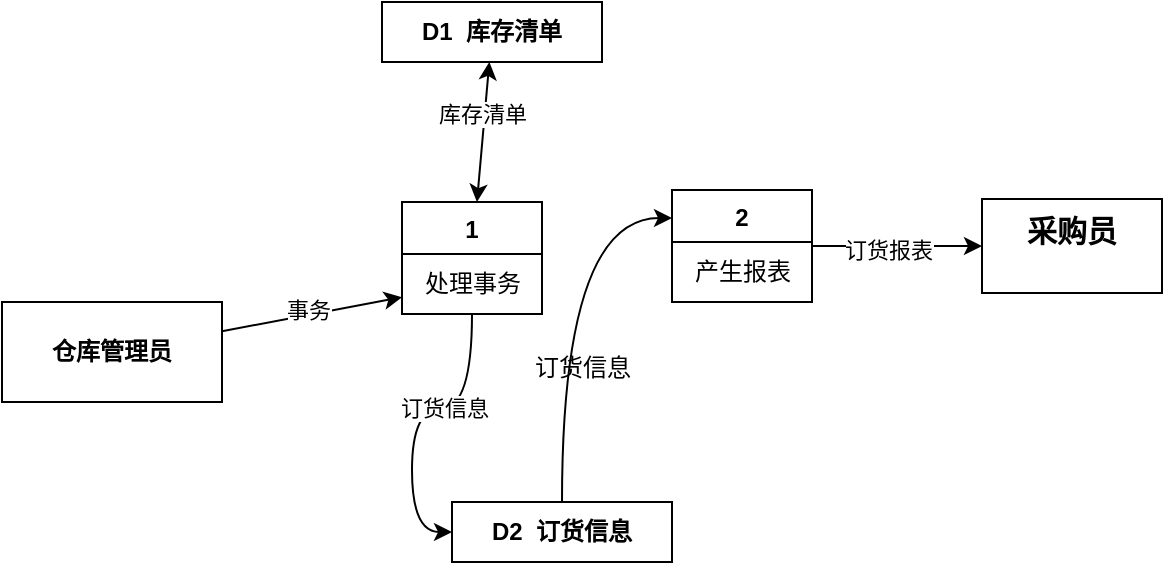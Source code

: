 <mxfile version="22.0.8" type="github">
  <diagram name="Page-1" id="kkoMcajzsj8SHL4XXJcd">
    <mxGraphModel dx="470" dy="743" grid="1" gridSize="10" guides="1" tooltips="1" connect="1" arrows="1" fold="1" page="1" pageScale="1" pageWidth="850" pageHeight="1100" math="0" shadow="0">
      <root>
        <mxCell id="0" />
        <mxCell id="1" parent="0" />
        <mxCell id="CHgfHj3HehpbXA-Zd8Sf-8" value="" style="rounded=0;orthogonalLoop=1;jettySize=auto;html=1;" parent="1" source="CHgfHj3HehpbXA-Zd8Sf-1" target="CHgfHj3HehpbXA-Zd8Sf-7" edge="1">
          <mxGeometry relative="1" as="geometry" />
        </mxCell>
        <mxCell id="Z8-74EBng1LkMTbgqaNp-1" value="事务" style="edgeLabel;html=1;align=center;verticalAlign=middle;resizable=0;points=[];" vertex="1" connectable="0" parent="CHgfHj3HehpbXA-Zd8Sf-8">
          <mxGeometry x="-0.03" y="3" relative="1" as="geometry">
            <mxPoint as="offset" />
          </mxGeometry>
        </mxCell>
        <mxCell id="CHgfHj3HehpbXA-Zd8Sf-1" value="&lt;div&gt;&lt;b&gt;仓库管理员&lt;/b&gt;&lt;/div&gt;" style="html=1;whiteSpace=wrap;" parent="1" vertex="1">
          <mxGeometry x="20" y="280" width="110" height="50" as="geometry" />
        </mxCell>
        <mxCell id="CHgfHj3HehpbXA-Zd8Sf-10" value="" style="rounded=0;orthogonalLoop=1;jettySize=auto;html=1;startArrow=classic;startFill=1;" parent="1" source="CHgfHj3HehpbXA-Zd8Sf-3" target="CHgfHj3HehpbXA-Zd8Sf-9" edge="1">
          <mxGeometry relative="1" as="geometry" />
        </mxCell>
        <mxCell id="Z8-74EBng1LkMTbgqaNp-2" value="库存清单" style="edgeLabel;html=1;align=center;verticalAlign=middle;resizable=0;points=[];" vertex="1" connectable="0" parent="CHgfHj3HehpbXA-Zd8Sf-10">
          <mxGeometry x="0.251" y="2" relative="1" as="geometry">
            <mxPoint as="offset" />
          </mxGeometry>
        </mxCell>
        <mxCell id="CHgfHj3HehpbXA-Zd8Sf-3" value="1" style="swimlane;fontStyle=1;align=center;verticalAlign=top;childLayout=stackLayout;horizontal=1;startSize=26;horizontalStack=0;resizeParent=1;resizeParentMax=0;resizeLast=0;collapsible=1;marginBottom=0;whiteSpace=wrap;html=1;" parent="1" vertex="1">
          <mxGeometry x="220" y="230" width="70" height="56" as="geometry" />
        </mxCell>
        <mxCell id="CHgfHj3HehpbXA-Zd8Sf-7" value="处理事务" style="text;html=1;align=center;verticalAlign=middle;resizable=0;points=[];autosize=1;strokeColor=none;fillColor=none;" parent="CHgfHj3HehpbXA-Zd8Sf-3" vertex="1">
          <mxGeometry y="26" width="70" height="30" as="geometry" />
        </mxCell>
        <mxCell id="CHgfHj3HehpbXA-Zd8Sf-9" value="&lt;div align=&quot;center&quot;&gt;&lt;b&gt;D1&amp;nbsp; 库存清单&lt;/b&gt;&lt;/div&gt;" style="html=1;whiteSpace=wrap;align=center;" parent="1" vertex="1">
          <mxGeometry x="210" y="130" width="110" height="30" as="geometry" />
        </mxCell>
        <mxCell id="CHgfHj3HehpbXA-Zd8Sf-22" value="" style="rounded=0;orthogonalLoop=1;jettySize=auto;html=1;" parent="1" source="CHgfHj3HehpbXA-Zd8Sf-13" target="CHgfHj3HehpbXA-Zd8Sf-21" edge="1">
          <mxGeometry relative="1" as="geometry" />
        </mxCell>
        <mxCell id="Z8-74EBng1LkMTbgqaNp-5" value="订货报表" style="edgeLabel;html=1;align=center;verticalAlign=middle;resizable=0;points=[];" vertex="1" connectable="0" parent="CHgfHj3HehpbXA-Zd8Sf-22">
          <mxGeometry x="-0.106" y="-2" relative="1" as="geometry">
            <mxPoint as="offset" />
          </mxGeometry>
        </mxCell>
        <mxCell id="CHgfHj3HehpbXA-Zd8Sf-13" value="2" style="swimlane;fontStyle=1;align=center;verticalAlign=top;childLayout=stackLayout;horizontal=1;startSize=26;horizontalStack=0;resizeParent=1;resizeParentMax=0;resizeLast=0;collapsible=1;marginBottom=0;whiteSpace=wrap;html=1;" parent="1" vertex="1">
          <mxGeometry x="355" y="224" width="70" height="56" as="geometry" />
        </mxCell>
        <mxCell id="CHgfHj3HehpbXA-Zd8Sf-14" value="产生报表" style="text;html=1;align=center;verticalAlign=middle;resizable=0;points=[];autosize=1;strokeColor=none;fillColor=none;" parent="CHgfHj3HehpbXA-Zd8Sf-13" vertex="1">
          <mxGeometry y="26" width="70" height="30" as="geometry" />
        </mxCell>
        <mxCell id="CHgfHj3HehpbXA-Zd8Sf-19" style="edgeStyle=orthogonalEdgeStyle;rounded=0;orthogonalLoop=1;jettySize=auto;html=1;entryX=0;entryY=0.25;entryDx=0;entryDy=0;curved=1;" parent="1" source="CHgfHj3HehpbXA-Zd8Sf-15" target="CHgfHj3HehpbXA-Zd8Sf-13" edge="1">
          <mxGeometry relative="1" as="geometry" />
        </mxCell>
        <mxCell id="CHgfHj3HehpbXA-Zd8Sf-15" value="&lt;div align=&quot;center&quot;&gt;&lt;b&gt;D2&amp;nbsp; 订货信息&lt;/b&gt;&lt;/div&gt;" style="html=1;whiteSpace=wrap;align=center;" parent="1" vertex="1">
          <mxGeometry x="245" y="380" width="110" height="30" as="geometry" />
        </mxCell>
        <mxCell id="CHgfHj3HehpbXA-Zd8Sf-17" style="edgeStyle=orthogonalEdgeStyle;rounded=0;orthogonalLoop=1;jettySize=auto;html=1;entryX=0;entryY=0.5;entryDx=0;entryDy=0;curved=1;" parent="1" source="CHgfHj3HehpbXA-Zd8Sf-7" target="CHgfHj3HehpbXA-Zd8Sf-15" edge="1">
          <mxGeometry relative="1" as="geometry" />
        </mxCell>
        <mxCell id="Z8-74EBng1LkMTbgqaNp-3" value="订货信息" style="edgeLabel;html=1;align=center;verticalAlign=middle;resizable=0;points=[];" vertex="1" connectable="0" parent="CHgfHj3HehpbXA-Zd8Sf-17">
          <mxGeometry x="-0.233" relative="1" as="geometry">
            <mxPoint as="offset" />
          </mxGeometry>
        </mxCell>
        <mxCell id="CHgfHj3HehpbXA-Zd8Sf-21" value="&lt;font style=&quot;font-size: 15px;&quot;&gt;采购员&lt;/font&gt;" style="whiteSpace=wrap;html=1;verticalAlign=top;fontStyle=1;startSize=26;" parent="1" vertex="1">
          <mxGeometry x="510" y="228.5" width="90" height="47" as="geometry" />
        </mxCell>
        <mxCell id="Z8-74EBng1LkMTbgqaNp-4" value="订货信息" style="text;html=1;align=center;verticalAlign=middle;resizable=0;points=[];autosize=1;strokeColor=none;fillColor=none;" vertex="1" parent="1">
          <mxGeometry x="275" y="298" width="70" height="30" as="geometry" />
        </mxCell>
      </root>
    </mxGraphModel>
  </diagram>
</mxfile>
